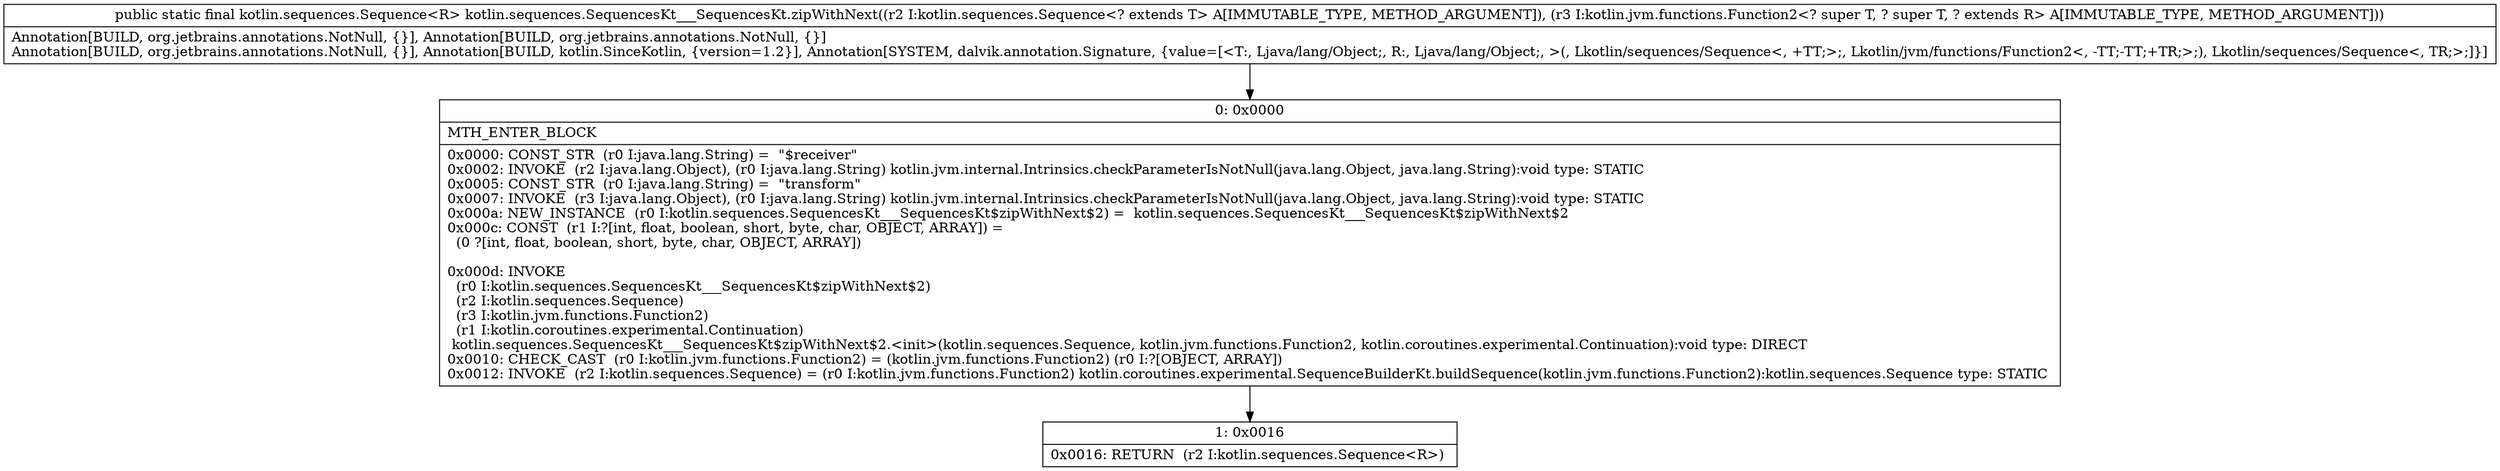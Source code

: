 digraph "CFG forkotlin.sequences.SequencesKt___SequencesKt.zipWithNext(Lkotlin\/sequences\/Sequence;Lkotlin\/jvm\/functions\/Function2;)Lkotlin\/sequences\/Sequence;" {
Node_0 [shape=record,label="{0\:\ 0x0000|MTH_ENTER_BLOCK\l|0x0000: CONST_STR  (r0 I:java.lang.String) =  \"$receiver\" \l0x0002: INVOKE  (r2 I:java.lang.Object), (r0 I:java.lang.String) kotlin.jvm.internal.Intrinsics.checkParameterIsNotNull(java.lang.Object, java.lang.String):void type: STATIC \l0x0005: CONST_STR  (r0 I:java.lang.String) =  \"transform\" \l0x0007: INVOKE  (r3 I:java.lang.Object), (r0 I:java.lang.String) kotlin.jvm.internal.Intrinsics.checkParameterIsNotNull(java.lang.Object, java.lang.String):void type: STATIC \l0x000a: NEW_INSTANCE  (r0 I:kotlin.sequences.SequencesKt___SequencesKt$zipWithNext$2) =  kotlin.sequences.SequencesKt___SequencesKt$zipWithNext$2 \l0x000c: CONST  (r1 I:?[int, float, boolean, short, byte, char, OBJECT, ARRAY]) = \l  (0 ?[int, float, boolean, short, byte, char, OBJECT, ARRAY])\l \l0x000d: INVOKE  \l  (r0 I:kotlin.sequences.SequencesKt___SequencesKt$zipWithNext$2)\l  (r2 I:kotlin.sequences.Sequence)\l  (r3 I:kotlin.jvm.functions.Function2)\l  (r1 I:kotlin.coroutines.experimental.Continuation)\l kotlin.sequences.SequencesKt___SequencesKt$zipWithNext$2.\<init\>(kotlin.sequences.Sequence, kotlin.jvm.functions.Function2, kotlin.coroutines.experimental.Continuation):void type: DIRECT \l0x0010: CHECK_CAST  (r0 I:kotlin.jvm.functions.Function2) = (kotlin.jvm.functions.Function2) (r0 I:?[OBJECT, ARRAY]) \l0x0012: INVOKE  (r2 I:kotlin.sequences.Sequence) = (r0 I:kotlin.jvm.functions.Function2) kotlin.coroutines.experimental.SequenceBuilderKt.buildSequence(kotlin.jvm.functions.Function2):kotlin.sequences.Sequence type: STATIC \l}"];
Node_1 [shape=record,label="{1\:\ 0x0016|0x0016: RETURN  (r2 I:kotlin.sequences.Sequence\<R\>) \l}"];
MethodNode[shape=record,label="{public static final kotlin.sequences.Sequence\<R\> kotlin.sequences.SequencesKt___SequencesKt.zipWithNext((r2 I:kotlin.sequences.Sequence\<? extends T\> A[IMMUTABLE_TYPE, METHOD_ARGUMENT]), (r3 I:kotlin.jvm.functions.Function2\<? super T, ? super T, ? extends R\> A[IMMUTABLE_TYPE, METHOD_ARGUMENT]))  | Annotation[BUILD, org.jetbrains.annotations.NotNull, \{\}], Annotation[BUILD, org.jetbrains.annotations.NotNull, \{\}]\lAnnotation[BUILD, org.jetbrains.annotations.NotNull, \{\}], Annotation[BUILD, kotlin.SinceKotlin, \{version=1.2\}], Annotation[SYSTEM, dalvik.annotation.Signature, \{value=[\<T:, Ljava\/lang\/Object;, R:, Ljava\/lang\/Object;, \>(, Lkotlin\/sequences\/Sequence\<, +TT;\>;, Lkotlin\/jvm\/functions\/Function2\<, \-TT;\-TT;+TR;\>;), Lkotlin\/sequences\/Sequence\<, TR;\>;]\}]\l}"];
MethodNode -> Node_0;
Node_0 -> Node_1;
}

